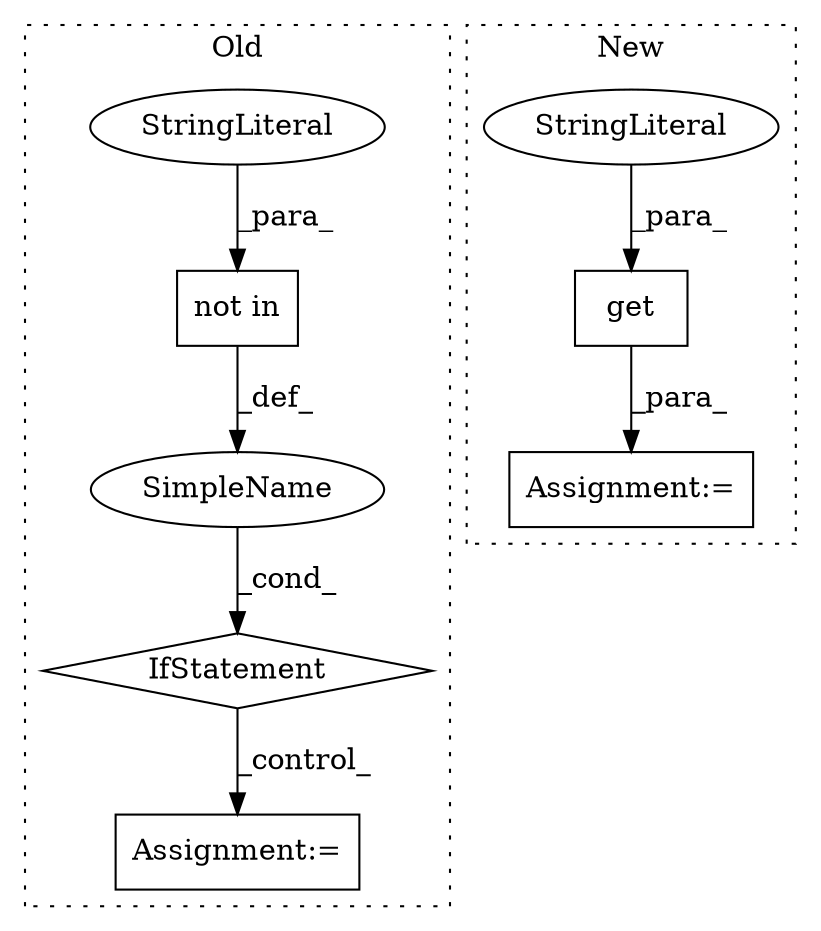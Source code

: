 digraph G {
subgraph cluster0 {
1 [label="not in" a="108" s="2168" l="25" shape="box"];
3 [label="IfStatement" a="25" s="2156,2193" l="12,2" shape="diamond"];
6 [label="StringLiteral" a="45" s="2168" l="13" shape="ellipse"];
7 [label="Assignment:=" a="7" s="2397" l="1" shape="box"];
8 [label="SimpleName" a="42" s="" l="" shape="ellipse"];
label = "Old";
style="dotted";
}
subgraph cluster1 {
2 [label="get" a="32" s="2415,2432" l="4,1" shape="box"];
4 [label="Assignment:=" a="7" s="2286,2469" l="87,2" shape="box"];
5 [label="StringLiteral" a="45" s="2419" l="13" shape="ellipse"];
label = "New";
style="dotted";
}
1 -> 8 [label="_def_"];
2 -> 4 [label="_para_"];
3 -> 7 [label="_control_"];
5 -> 2 [label="_para_"];
6 -> 1 [label="_para_"];
8 -> 3 [label="_cond_"];
}